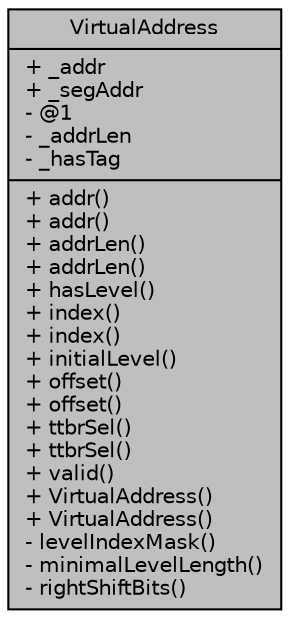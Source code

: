 digraph "VirtualAddress"
{
  edge [fontname="Helvetica",fontsize="10",labelfontname="Helvetica",labelfontsize="10"];
  node [fontname="Helvetica",fontsize="10",shape=record];
  Node976 [label="{VirtualAddress\n|+ _addr\l+ _segAddr\l- @1\l- _addrLen\l- _hasTag\l|+ addr()\l+ addr()\l+ addrLen()\l+ addrLen()\l+ hasLevel()\l+ index()\l+ index()\l+ initialLevel()\l+ offset()\l+ offset()\l+ ttbrSel()\l+ ttbrSel()\l+ valid()\l+ VirtualAddress()\l+ VirtualAddress()\l- levelIndexMask()\l- minimalLevelLength()\l- rightShiftBits()\l}",height=0.2,width=0.4,color="black", fillcolor="grey75", style="filled", fontcolor="black"];
}
